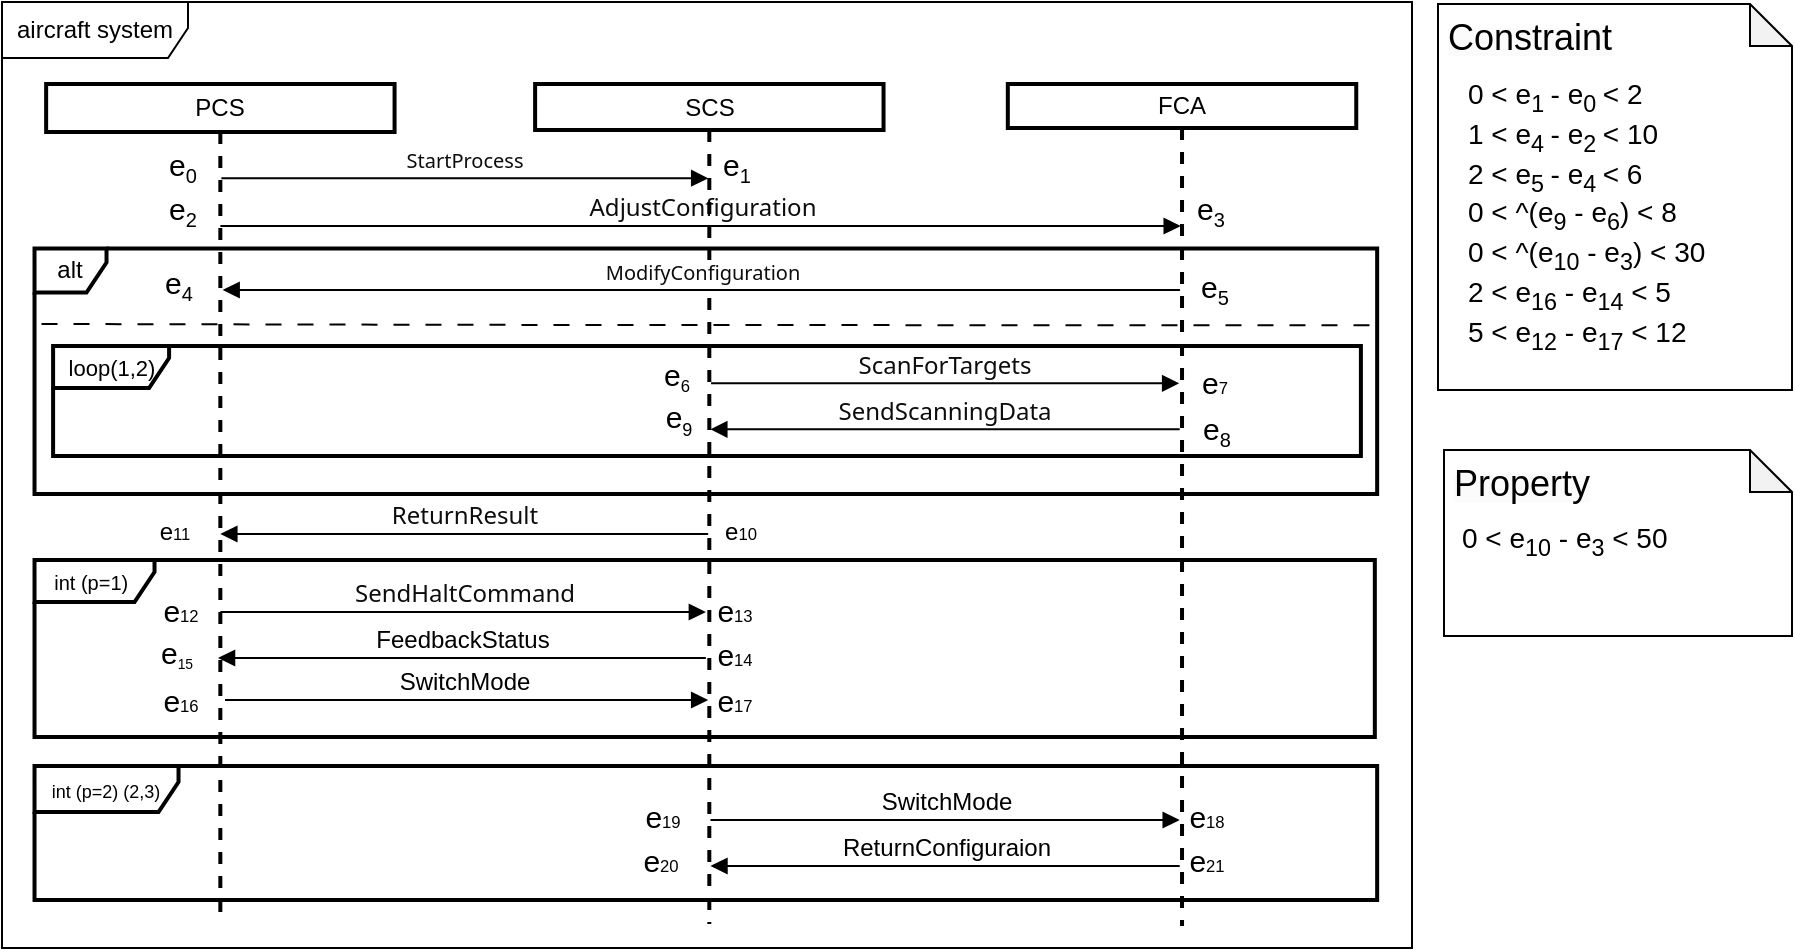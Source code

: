 <mxfile version="24.2.2" type="github">
  <diagram name="第 1 页" id="c80qtbVcW2XtqcBtCqUT">
    <mxGraphModel dx="1048" dy="709" grid="0" gridSize="10" guides="1" tooltips="1" connect="1" arrows="1" fold="1" page="1" pageScale="1" pageWidth="1169" pageHeight="1654" background="none" math="0" shadow="0">
      <root>
        <mxCell id="0" />
        <mxCell id="1" parent="0" />
        <mxCell id="szJbZIXFLGDCfIFP24Zg-366" value="" style="group" vertex="1" connectable="0" parent="1">
          <mxGeometry x="743" y="78" width="177" height="193" as="geometry" />
        </mxCell>
        <mxCell id="szJbZIXFLGDCfIFP24Zg-367" value="" style="shape=note;whiteSpace=wrap;html=1;backgroundOutline=1;darkOpacity=0.05;size=21;" vertex="1" parent="szJbZIXFLGDCfIFP24Zg-366">
          <mxGeometry width="177" height="193" as="geometry" />
        </mxCell>
        <mxCell id="szJbZIXFLGDCfIFP24Zg-368" value="&lt;span style=&quot;color: rgb(0, 0, 0); font-family: Helvetica; font-style: normal; font-variant-ligatures: normal; font-variant-caps: normal; font-weight: 400; letter-spacing: normal; orphans: 2; text-align: left; text-indent: 0px; text-transform: none; widows: 2; word-spacing: 0px; -webkit-text-stroke-width: 0px; white-space: nowrap; background-color: rgb(251, 251, 251); text-decoration-thickness: initial; text-decoration-style: initial; text-decoration-color: initial; float: none; display: inline !important;&quot;&gt;&lt;font style=&quot;font-size: 18px;&quot;&gt;Constraint&lt;/font&gt;&lt;/span&gt;" style="text;whiteSpace=wrap;html=1;" vertex="1" parent="szJbZIXFLGDCfIFP24Zg-366">
          <mxGeometry x="3.001" y="0.003" width="78" height="46.47" as="geometry" />
        </mxCell>
        <mxCell id="szJbZIXFLGDCfIFP24Zg-369" value="&lt;font style=&quot;font-size: 14px;&quot;&gt;&lt;font style=&quot;font-size: 14px;&quot;&gt;0&lt;/font&gt;&lt;font style=&quot;font-size: 14px;&quot;&gt; &amp;lt; &lt;/font&gt;&lt;font style=&quot;font-size: 14px;&quot;&gt;e&lt;/font&gt;&lt;sub style=&quot;&quot;&gt;1&amp;nbsp;&lt;/sub&gt;&lt;font style=&quot;font-size: 14px;&quot;&gt;-&lt;/font&gt; &lt;font style=&quot;font-size: 14px;&quot;&gt;e&lt;/font&gt;&lt;sub style=&quot;&quot;&gt;0&amp;nbsp;&lt;/sub&gt;&amp;lt; &lt;font style=&quot;font-size: 14px;&quot;&gt;2&lt;br&gt;&lt;/font&gt;1 &amp;lt; &lt;font style=&quot;font-size: 14px;&quot;&gt;e&lt;/font&gt;&lt;sub style=&quot;&quot;&gt;4&amp;nbsp;&lt;/sub&gt;- &lt;font style=&quot;font-size: 14px;&quot;&gt;e&lt;/font&gt;&lt;sub style=&quot;&quot;&gt;2&amp;nbsp;&lt;/sub&gt;&amp;lt; &lt;font style=&quot;font-size: 14px;&quot;&gt;10&lt;/font&gt;&lt;br&gt;2 &amp;lt; e&lt;sub style=&quot;&quot;&gt;5&amp;nbsp;&lt;/sub&gt;- e&lt;sub style=&quot;&quot;&gt;4&amp;nbsp;&lt;/sub&gt;&amp;lt; 6&lt;br&gt;0 &amp;lt; ^(e&lt;sub style=&quot;&quot;&gt;9&lt;/sub&gt;&amp;nbsp;- e&lt;sub style=&quot;&quot;&gt;6&lt;/sub&gt;) &amp;lt; 8&lt;/font&gt;&lt;div style=&quot;font-size: 14px;&quot;&gt;&lt;font style=&quot;font-size: 14px;&quot;&gt;0 &amp;lt; ^(e&lt;sub&gt;10&lt;/sub&gt;&amp;nbsp;- e&lt;sub style=&quot;&quot;&gt;3&lt;/sub&gt;) &amp;lt; 30&lt;/font&gt;&lt;div style=&quot;&quot;&gt;&lt;font style=&quot;font-size: 14px;&quot;&gt;2 &amp;lt; e&lt;sub&gt;16&lt;/sub&gt;&amp;nbsp;- e&lt;sub style=&quot;&quot;&gt;14&lt;/sub&gt;&amp;nbsp;&amp;lt; 5&lt;/font&gt;&lt;div style=&quot;&quot;&gt;&lt;font style=&quot;font-size: 14px;&quot;&gt;5 &amp;lt; e&lt;sub style=&quot;&quot;&gt;12&lt;/sub&gt;&amp;nbsp;- e&lt;sub style=&quot;&quot;&gt;17&lt;/sub&gt;&amp;nbsp;&amp;lt; 12&lt;/font&gt;&lt;br&gt;&lt;/div&gt;&lt;/div&gt;&lt;/div&gt;" style="text;align=left;verticalAlign=top;rounded=0;horizontal=1;fontSize=10;html=1;" vertex="1" parent="szJbZIXFLGDCfIFP24Zg-366">
          <mxGeometry x="13" y="29.998" width="116" height="140.701" as="geometry" />
        </mxCell>
        <mxCell id="szJbZIXFLGDCfIFP24Zg-363" value="" style="shape=note;whiteSpace=wrap;html=1;backgroundOutline=1;darkOpacity=0.05;size=21;" vertex="1" parent="1">
          <mxGeometry x="746" y="301" width="174" height="93" as="geometry" />
        </mxCell>
        <mxCell id="szJbZIXFLGDCfIFP24Zg-364" value="&lt;span style=&quot;color: rgb(0, 0, 0); font-family: Helvetica; font-style: normal; font-variant-ligatures: normal; font-variant-caps: normal; font-weight: 400; letter-spacing: normal; orphans: 2; text-align: left; text-indent: 0px; text-transform: none; widows: 2; word-spacing: 0px; -webkit-text-stroke-width: 0px; white-space: nowrap; background-color: rgb(251, 251, 251); text-decoration-thickness: initial; text-decoration-style: initial; text-decoration-color: initial; float: none; display: inline !important;&quot;&gt;&lt;font style=&quot;font-size: 18px;&quot;&gt;Property&lt;/font&gt;&lt;/span&gt;" style="text;whiteSpace=wrap;html=1;" vertex="1" parent="1">
          <mxGeometry x="749" y="301" width="78" height="29" as="geometry" />
        </mxCell>
        <mxCell id="szJbZIXFLGDCfIFP24Zg-365" value="&lt;div style=&quot;font-size: 14px;&quot;&gt;&lt;div&gt;0 &amp;lt; e&lt;sub&gt;10&lt;/sub&gt;&lt;span style=&quot;&quot;&gt;&amp;nbsp;&lt;/span&gt;- e&lt;span style=&quot;&quot;&gt;&lt;sub style=&quot;&quot;&gt;3&lt;/sub&gt;&lt;/span&gt;&amp;nbsp;&amp;lt; 50&lt;div&gt;&lt;br&gt;&lt;/div&gt;&lt;/div&gt;&lt;/div&gt;" style="text;align=left;verticalAlign=top;rounded=0;horizontal=1;fontSize=10;html=1;" vertex="1" parent="1">
          <mxGeometry x="753" y="330.25" width="116" height="34.5" as="geometry" />
        </mxCell>
        <mxCell id="szJbZIXFLGDCfIFP24Zg-388" value="" style="group;strokeWidth=2;" vertex="1" connectable="0" parent="1">
          <mxGeometry x="25" y="77" width="705" height="473" as="geometry" />
        </mxCell>
        <mxCell id="szJbZIXFLGDCfIFP24Zg-320" value="aircraft system" style="shape=umlFrame;whiteSpace=wrap;html=1;pointerEvents=0;width=93;height=28;" vertex="1" parent="szJbZIXFLGDCfIFP24Zg-388">
          <mxGeometry width="705" height="473" as="geometry" />
        </mxCell>
        <mxCell id="szJbZIXFLGDCfIFP24Zg-321" value="PCS" style="shape=umlLifeline;perimeter=lifelinePerimeter;whiteSpace=wrap;html=1;container=1;dropTarget=0;collapsible=0;recursiveResize=0;outlineConnect=0;portConstraint=eastwest;newEdgeStyle={&quot;curved&quot;:0,&quot;rounded&quot;:0};size=24;strokeWidth=2;" vertex="1" parent="szJbZIXFLGDCfIFP24Zg-388">
          <mxGeometry x="22.068" y="41" width="174.217" height="420" as="geometry" />
        </mxCell>
        <mxCell id="szJbZIXFLGDCfIFP24Zg-322" value="FCA" style="shape=umlLifeline;perimeter=lifelinePerimeter;whiteSpace=wrap;html=1;container=1;dropTarget=0;collapsible=0;recursiveResize=0;outlineConnect=0;portConstraint=eastwest;newEdgeStyle={&quot;curved&quot;:0,&quot;rounded&quot;:0};size=22;strokeWidth=2;" vertex="1" parent="szJbZIXFLGDCfIFP24Zg-388">
          <mxGeometry x="502.908" y="41" width="174.217" height="421" as="geometry" />
        </mxCell>
        <mxCell id="szJbZIXFLGDCfIFP24Zg-323" value="&lt;span style=&quot;color: rgb(13, 13, 13); font-family: Söhne, ui-sans-serif, system-ui, -apple-system, &amp;quot;Segoe UI&amp;quot;, Roboto, Ubuntu, Cantarell, &amp;quot;Noto Sans&amp;quot;, sans-serif, &amp;quot;Helvetica Neue&amp;quot;, Arial, &amp;quot;Apple Color Emoji&amp;quot;, &amp;quot;Segoe UI Emoji&amp;quot;, &amp;quot;Segoe UI Symbol&amp;quot;, &amp;quot;Noto Color Emoji&amp;quot;; text-align: left; white-space: pre-wrap;&quot;&gt;&lt;font style=&quot;font-size: 12px;&quot;&gt;AdjustConfiguration&lt;/font&gt;&lt;/span&gt;" style="html=1;verticalAlign=bottom;endArrow=block;curved=0;rounded=0;" edge="1" parent="szJbZIXFLGDCfIFP24Zg-388">
          <mxGeometry x="0.001" width="80" relative="1" as="geometry">
            <mxPoint x="109.181" y="112" as="sourcePoint" />
            <mxPoint x="589.354" y="112" as="targetPoint" />
            <mxPoint as="offset" />
          </mxGeometry>
        </mxCell>
        <mxCell id="szJbZIXFLGDCfIFP24Zg-324" value="&lt;div style=&quot;text-align: left;&quot;&gt;&lt;font size=&quot;1&quot; face=&quot;Söhne, ui-sans-serif, system-ui, -apple-system, Segoe UI, Roboto, Ubuntu, Cantarell, Noto Sans, sans-serif, Helvetica Neue, Arial, Apple Color Emoji, Segoe UI Emoji, Segoe UI Symbol, Noto Color Emoji&quot; color=&quot;#0d0d0d&quot;&gt;&lt;span style=&quot;white-space: pre-wrap;&quot;&gt;StartProcess&lt;/span&gt;&lt;/font&gt;&lt;br&gt;&lt;/div&gt;" style="html=1;verticalAlign=bottom;endArrow=block;curved=0;rounded=0;" edge="1" parent="szJbZIXFLGDCfIFP24Zg-388" source="szJbZIXFLGDCfIFP24Zg-321">
          <mxGeometry width="80" relative="1" as="geometry">
            <mxPoint x="105.379" y="88.12" as="sourcePoint" />
            <mxPoint x="353.081" y="88.12" as="targetPoint" />
          </mxGeometry>
        </mxCell>
        <mxCell id="szJbZIXFLGDCfIFP24Zg-325" value="&lt;span style=&quot;color: rgb(13, 13, 13); font-family: Söhne, ui-sans-serif, system-ui, -apple-system, &amp;quot;Segoe UI&amp;quot;, Roboto, Ubuntu, Cantarell, &amp;quot;Noto Sans&amp;quot;, sans-serif, &amp;quot;Helvetica Neue&amp;quot;, Arial, &amp;quot;Apple Color Emoji&amp;quot;, &amp;quot;Segoe UI Emoji&amp;quot;, &amp;quot;Segoe UI Symbol&amp;quot;, &amp;quot;Noto Color Emoji&amp;quot;; text-align: left; white-space: pre-wrap;&quot;&gt;&lt;font style=&quot;font-size: 12px;&quot;&gt;ScanForTargets&lt;/font&gt;&lt;/span&gt;" style="html=1;verticalAlign=bottom;endArrow=block;curved=0;rounded=0;" edge="1" parent="szJbZIXFLGDCfIFP24Zg-388">
          <mxGeometry x="-0.004" width="80" relative="1" as="geometry">
            <mxPoint x="354.533" y="190.67" as="sourcePoint" />
            <mxPoint x="588.565" y="190.67" as="targetPoint" />
            <mxPoint as="offset" />
          </mxGeometry>
        </mxCell>
        <mxCell id="szJbZIXFLGDCfIFP24Zg-326" value="&lt;span style=&quot;color: rgb(13, 13, 13); font-family: Söhne, ui-sans-serif, system-ui, -apple-system, &amp;quot;Segoe UI&amp;quot;, Roboto, Ubuntu, Cantarell, &amp;quot;Noto Sans&amp;quot;, sans-serif, &amp;quot;Helvetica Neue&amp;quot;, Arial, &amp;quot;Apple Color Emoji&amp;quot;, &amp;quot;Segoe UI Emoji&amp;quot;, &amp;quot;Segoe UI Symbol&amp;quot;, &amp;quot;Noto Color Emoji&amp;quot;; text-align: left; white-space: pre-wrap;&quot;&gt;&lt;font style=&quot;font-size: 12px;&quot;&gt;ReturnResult&lt;/font&gt;&lt;/span&gt;" style="html=1;verticalAlign=bottom;endArrow=block;curved=0;rounded=0;" edge="1" parent="szJbZIXFLGDCfIFP24Zg-388">
          <mxGeometry x="0.004" width="80" relative="1" as="geometry">
            <mxPoint x="353.081" y="266" as="sourcePoint" />
            <mxPoint x="109.176" y="266" as="targetPoint" />
            <mxPoint as="offset" />
          </mxGeometry>
        </mxCell>
        <mxCell id="szJbZIXFLGDCfIFP24Zg-327" value="&lt;font style=&quot;font-size: 10px;&quot;&gt;int (p=1)&amp;nbsp;&lt;/font&gt;" style="shape=umlFrame;whiteSpace=wrap;html=1;pointerEvents=0;width=60;height=21;strokeWidth=2;" vertex="1" parent="szJbZIXFLGDCfIFP24Zg-388">
          <mxGeometry x="16.26" y="279" width="670.157" height="88.5" as="geometry" />
        </mxCell>
        <mxCell id="szJbZIXFLGDCfIFP24Zg-328" value="&lt;font style=&quot;font-size: 12px;&quot;&gt;FeedbackStatus&lt;/font&gt;" style="html=1;verticalAlign=bottom;endArrow=block;curved=0;rounded=0;exitX=0.059;exitY=0.567;exitDx=0;exitDy=0;exitPerimeter=0;" edge="1" parent="szJbZIXFLGDCfIFP24Zg-388">
          <mxGeometry x="0.0" width="80" relative="1" as="geometry">
            <mxPoint x="351.926" y="327.992" as="sourcePoint" />
            <mxPoint x="108.015" y="328" as="targetPoint" />
            <mxPoint as="offset" />
          </mxGeometry>
        </mxCell>
        <mxCell id="szJbZIXFLGDCfIFP24Zg-329" value="&lt;font style=&quot;font-size: 12px;&quot;&gt;SwitchMode&lt;/font&gt;" style="html=1;verticalAlign=bottom;endArrow=block;curved=0;rounded=0;" edge="1" parent="szJbZIXFLGDCfIFP24Zg-388">
          <mxGeometry x="-0.006" width="80" relative="1" as="geometry">
            <mxPoint x="111.499" y="349" as="sourcePoint" />
            <mxPoint x="353.081" y="349" as="targetPoint" />
            <mxPoint as="offset" />
          </mxGeometry>
        </mxCell>
        <mxCell id="szJbZIXFLGDCfIFP24Zg-330" value="SCS" style="shape=umlLifeline;perimeter=lifelinePerimeter;whiteSpace=wrap;html=1;container=1;dropTarget=0;collapsible=0;recursiveResize=0;outlineConnect=0;portConstraint=eastwest;newEdgeStyle={&quot;curved&quot;:0,&quot;rounded&quot;:0};size=23;strokeWidth=2;" vertex="1" parent="szJbZIXFLGDCfIFP24Zg-388">
          <mxGeometry x="266.553" y="41" width="174.217" height="420" as="geometry" />
        </mxCell>
        <mxCell id="szJbZIXFLGDCfIFP24Zg-331" value="&lt;span style=&quot;text-align: left;&quot;&gt;&lt;font style=&quot;&quot;&gt;&lt;font size=&quot;1&quot; face=&quot;Söhne, ui-sans-serif, system-ui, -apple-system, Segoe UI, Roboto, Ubuntu, Cantarell, Noto Sans, sans-serif, Helvetica Neue, Arial, Apple Color Emoji, Segoe UI Emoji, Segoe UI Symbol, Noto Color Emoji&quot; color=&quot;#0d0d0d&quot;&gt;&lt;span style=&quot;white-space: pre-wrap;&quot;&gt;ModifyConfiguration&lt;/span&gt;&lt;/font&gt;&lt;/font&gt;&lt;/span&gt;" style="html=1;verticalAlign=bottom;endArrow=none;curved=0;rounded=0;startArrow=block;startFill=1;endFill=0;" edge="1" parent="szJbZIXFLGDCfIFP24Zg-388" target="szJbZIXFLGDCfIFP24Zg-322">
          <mxGeometry width="80" relative="1" as="geometry">
            <mxPoint x="110.338" y="144" as="sourcePoint" />
            <mxPoint x="450.643" y="144" as="targetPoint" />
          </mxGeometry>
        </mxCell>
        <mxCell id="szJbZIXFLGDCfIFP24Zg-332" value="alt" style="shape=umlFrame;whiteSpace=wrap;html=1;pointerEvents=0;width=36;height=22;strokeWidth=2;" vertex="1" parent="szJbZIXFLGDCfIFP24Zg-388">
          <mxGeometry x="16.26" y="123.25" width="671.318" height="122.75" as="geometry" />
        </mxCell>
        <mxCell id="szJbZIXFLGDCfIFP24Zg-333" value="&lt;span style=&quot;color: rgb(13, 13, 13); font-family: Söhne, ui-sans-serif, system-ui, -apple-system, &amp;quot;Segoe UI&amp;quot;, Roboto, Ubuntu, Cantarell, &amp;quot;Noto Sans&amp;quot;, sans-serif, &amp;quot;Helvetica Neue&amp;quot;, Arial, &amp;quot;Apple Color Emoji&amp;quot;, &amp;quot;Segoe UI Emoji&amp;quot;, &amp;quot;Segoe UI Symbol&amp;quot;, &amp;quot;Noto Color Emoji&amp;quot;; text-align: left; white-space: pre-wrap;&quot;&gt;&lt;font style=&quot;font-size: 12px;&quot;&gt;SendScanningData&lt;/font&gt;&lt;/span&gt;" style="html=1;verticalAlign=bottom;endArrow=block;curved=0;rounded=0;" edge="1" parent="szJbZIXFLGDCfIFP24Zg-388" target="szJbZIXFLGDCfIFP24Zg-330">
          <mxGeometry width="80" relative="1" as="geometry">
            <mxPoint x="588.855" y="213.67" as="sourcePoint" />
            <mxPoint x="417.228" y="213.67" as="targetPoint" />
          </mxGeometry>
        </mxCell>
        <mxCell id="szJbZIXFLGDCfIFP24Zg-334" value="" style="endArrow=none;dashed=1;html=1;rounded=0;exitX=-0.003;exitY=0.275;exitDx=0;exitDy=0;exitPerimeter=0;entryX=1.001;entryY=0.313;entryDx=0;entryDy=0;entryPerimeter=0;dashPattern=8 8;strokeWidth=1;" edge="1" parent="szJbZIXFLGDCfIFP24Zg-388" target="szJbZIXFLGDCfIFP24Zg-332">
          <mxGeometry width="50" height="50" relative="1" as="geometry">
            <mxPoint x="19.745" y="160.995" as="sourcePoint" />
            <mxPoint x="511.038" y="161" as="targetPoint" />
            <Array as="points">
              <mxPoint x="279.909" y="161.49" />
            </Array>
          </mxGeometry>
        </mxCell>
        <mxCell id="szJbZIXFLGDCfIFP24Zg-335" value="&lt;font style=&quot;font-size: 11px;&quot;&gt;loop(1,2)&lt;/font&gt;" style="shape=umlFrame;whiteSpace=wrap;html=1;pointerEvents=0;width=58;height=21;strokeWidth=2;" vertex="1" parent="szJbZIXFLGDCfIFP24Zg-388">
          <mxGeometry x="25.552" y="172" width="653.896" height="55" as="geometry" />
        </mxCell>
        <mxCell id="szJbZIXFLGDCfIFP24Zg-336" value="&lt;font style=&quot;font-size: 9px;&quot;&gt;int (p=2)&amp;nbsp;(2,3)&lt;/font&gt;" style="shape=umlFrame;whiteSpace=wrap;html=1;pointerEvents=0;width=72;height=23;strokeWidth=2;" vertex="1" parent="szJbZIXFLGDCfIFP24Zg-388">
          <mxGeometry x="16.26" y="382" width="671.318" height="67" as="geometry" />
        </mxCell>
        <mxCell id="szJbZIXFLGDCfIFP24Zg-337" value="&lt;font style=&quot;font-size: 12px;&quot;&gt;SwitchMode&lt;/font&gt;" style="html=1;verticalAlign=bottom;endArrow=block;curved=0;rounded=0;" edge="1" parent="szJbZIXFLGDCfIFP24Zg-388">
          <mxGeometry x="0.003" width="80" relative="1" as="geometry">
            <mxPoint x="354.242" y="409" as="sourcePoint" />
            <mxPoint x="588.855" y="409" as="targetPoint" />
            <mxPoint as="offset" />
          </mxGeometry>
        </mxCell>
        <mxCell id="szJbZIXFLGDCfIFP24Zg-338" value="&lt;font style=&quot;font-size: 12px;&quot;&gt;ReturnConfiguraion&lt;/font&gt;" style="html=1;verticalAlign=bottom;endArrow=block;curved=0;rounded=0;" edge="1" parent="szJbZIXFLGDCfIFP24Zg-388">
          <mxGeometry x="-0.004" width="80" relative="1" as="geometry">
            <mxPoint x="588.855" y="432" as="sourcePoint" />
            <mxPoint x="354.242" y="432" as="targetPoint" />
            <mxPoint as="offset" />
          </mxGeometry>
        </mxCell>
        <mxCell id="szJbZIXFLGDCfIFP24Zg-339" value="&lt;font style=&quot;font-size: 15px;&quot;&gt;e&lt;/font&gt;&lt;sub&gt;0&lt;/sub&gt;" style="text;html=1;align=center;verticalAlign=middle;resizable=0;points=[];autosize=1;strokeColor=none;fillColor=none;" vertex="1" parent="szJbZIXFLGDCfIFP24Zg-388">
          <mxGeometry x="74.333" y="67" width="32" height="32" as="geometry" />
        </mxCell>
        <mxCell id="szJbZIXFLGDCfIFP24Zg-340" value="&lt;font style=&quot;font-size: 15px;&quot;&gt;e&lt;/font&gt;&lt;sub&gt;1&lt;/sub&gt;" style="text;html=1;align=center;verticalAlign=middle;resizable=0;points=[];autosize=1;strokeColor=none;fillColor=none;" vertex="1" parent="szJbZIXFLGDCfIFP24Zg-388">
          <mxGeometry x="350.758" y="67" width="32" height="32" as="geometry" />
        </mxCell>
        <mxCell id="szJbZIXFLGDCfIFP24Zg-341" value="&lt;font style=&quot;font-size: 15px;&quot;&gt;e&lt;/font&gt;&lt;sub&gt;2&lt;/sub&gt;" style="text;html=1;align=center;verticalAlign=middle;resizable=0;points=[];autosize=1;strokeColor=none;fillColor=none;" vertex="1" parent="szJbZIXFLGDCfIFP24Zg-388">
          <mxGeometry x="74.333" y="89" width="32" height="32" as="geometry" />
        </mxCell>
        <mxCell id="szJbZIXFLGDCfIFP24Zg-342" value="&lt;font style=&quot;font-size: 15px;&quot;&gt;e&lt;/font&gt;&lt;sub&gt;3&lt;/sub&gt;" style="text;html=1;align=center;verticalAlign=middle;resizable=0;points=[];autosize=1;strokeColor=none;fillColor=none;" vertex="1" parent="szJbZIXFLGDCfIFP24Zg-388">
          <mxGeometry x="587.694" y="89" width="32" height="32" as="geometry" />
        </mxCell>
        <mxCell id="szJbZIXFLGDCfIFP24Zg-343" value="&lt;font style=&quot;font-size: 15px;&quot;&gt;e&lt;/font&gt;&lt;sub&gt;4&lt;/sub&gt;" style="text;html=1;align=center;verticalAlign=middle;resizable=0;points=[];autosize=1;strokeColor=none;fillColor=none;" vertex="1" parent="szJbZIXFLGDCfIFP24Zg-388">
          <mxGeometry x="72.01" y="126" width="32" height="32" as="geometry" />
        </mxCell>
        <mxCell id="szJbZIXFLGDCfIFP24Zg-344" value="&lt;font style=&quot;font-size: 15px;&quot;&gt;e&lt;/font&gt;&lt;sub&gt;5&lt;/sub&gt;" style="text;html=1;align=center;verticalAlign=middle;resizable=0;points=[];autosize=1;strokeColor=none;fillColor=none;" vertex="1" parent="szJbZIXFLGDCfIFP24Zg-388">
          <mxGeometry x="590.016" y="128" width="32" height="32" as="geometry" />
        </mxCell>
        <mxCell id="szJbZIXFLGDCfIFP24Zg-345" value="&lt;font style=&quot;font-size: 15px;&quot;&gt;e&lt;/font&gt;&lt;span style=&quot;font-size: 10px;&quot;&gt;&lt;sub&gt;6&lt;/sub&gt;&lt;/span&gt;" style="text;html=1;align=center;verticalAlign=middle;resizable=0;points=[];autosize=1;strokeColor=none;fillColor=none;" vertex="1" parent="szJbZIXFLGDCfIFP24Zg-388">
          <mxGeometry x="321.722" y="171" width="31" height="31" as="geometry" />
        </mxCell>
        <mxCell id="szJbZIXFLGDCfIFP24Zg-346" value="&lt;font style=&quot;font-size: 15px;&quot;&gt;e&lt;/font&gt;&lt;span style=&quot;font-size: 8.333px;&quot;&gt;7&lt;/span&gt;" style="text;html=1;align=center;verticalAlign=middle;resizable=0;points=[];autosize=1;strokeColor=none;fillColor=none;" vertex="1" parent="szJbZIXFLGDCfIFP24Zg-388">
          <mxGeometry x="590.597" y="175" width="31" height="30" as="geometry" />
        </mxCell>
        <mxCell id="szJbZIXFLGDCfIFP24Zg-347" value="&lt;font style=&quot;&quot;&gt;&lt;span style=&quot;font-size: 15px;&quot;&gt;e&lt;/span&gt;&lt;sub style=&quot;&quot;&gt;&lt;font style=&quot;font-size: 10px;&quot;&gt;8&lt;/font&gt;&lt;/sub&gt;&lt;/font&gt;" style="text;html=1;align=center;verticalAlign=middle;resizable=0;points=[];autosize=1;strokeColor=none;fillColor=none;" vertex="1" parent="szJbZIXFLGDCfIFP24Zg-388">
          <mxGeometry x="590.597" y="199" width="32" height="32" as="geometry" />
        </mxCell>
        <mxCell id="szJbZIXFLGDCfIFP24Zg-348" value="&lt;font style=&quot;font-size: 15px;&quot;&gt;e&lt;/font&gt;&lt;sub style=&quot;&quot;&gt;&lt;font style=&quot;font-size: 9px;&quot;&gt;9&lt;/font&gt;&lt;/sub&gt;" style="text;html=1;align=center;verticalAlign=middle;resizable=0;points=[];autosize=1;strokeColor=none;fillColor=none;" vertex="1" parent="szJbZIXFLGDCfIFP24Zg-388">
          <mxGeometry x="322.883" y="193" width="31" height="32" as="geometry" />
        </mxCell>
        <mxCell id="szJbZIXFLGDCfIFP24Zg-349" value="e&lt;span style=&quot;font-size: 8.333px;&quot;&gt;10&lt;/span&gt;" style="text;html=1;align=center;verticalAlign=middle;resizable=0;points=[];autosize=1;strokeColor=none;fillColor=none;" vertex="1" parent="szJbZIXFLGDCfIFP24Zg-388">
          <mxGeometry x="351.919" y="252" width="34" height="26" as="geometry" />
        </mxCell>
        <mxCell id="szJbZIXFLGDCfIFP24Zg-350" value="e&lt;span style=&quot;font-size: 8.333px;&quot;&gt;11&lt;/span&gt;" style="text;html=1;align=center;verticalAlign=middle;resizable=0;points=[];autosize=1;strokeColor=none;fillColor=none;" vertex="1" parent="szJbZIXFLGDCfIFP24Zg-388">
          <mxGeometry x="69.687" y="252" width="33" height="26" as="geometry" />
        </mxCell>
        <mxCell id="szJbZIXFLGDCfIFP24Zg-351" value="&lt;font style=&quot;font-size: 15px;&quot;&gt;e&lt;/font&gt;&lt;span style=&quot;font-size: 8.333px;&quot;&gt;12&lt;/span&gt;" style="text;html=1;align=center;verticalAlign=middle;resizable=0;points=[];autosize=1;strokeColor=none;fillColor=none;" vertex="1" parent="szJbZIXFLGDCfIFP24Zg-388">
          <mxGeometry x="70.848" y="289.25" width="36" height="30" as="geometry" />
        </mxCell>
        <mxCell id="szJbZIXFLGDCfIFP24Zg-352" value="&lt;font style=&quot;font-size: 15px;&quot;&gt;e&lt;/font&gt;&lt;span style=&quot;font-size: 8.333px;&quot;&gt;13&lt;/span&gt;" style="text;html=1;align=center;verticalAlign=middle;resizable=0;points=[];autosize=1;strokeColor=none;fillColor=none;" vertex="1" parent="szJbZIXFLGDCfIFP24Zg-388">
          <mxGeometry x="348.435" y="289.25" width="36" height="30" as="geometry" />
        </mxCell>
        <mxCell id="szJbZIXFLGDCfIFP24Zg-353" value="&lt;font style=&quot;font-size: 15px;&quot;&gt;e&lt;/font&gt;&lt;span style=&quot;font-size: 8.333px;&quot;&gt;14&lt;/span&gt;" style="text;html=1;align=center;verticalAlign=middle;resizable=0;points=[];autosize=1;strokeColor=none;fillColor=none;" vertex="1" parent="szJbZIXFLGDCfIFP24Zg-388">
          <mxGeometry x="348.435" y="310.5" width="36" height="30" as="geometry" />
        </mxCell>
        <mxCell id="szJbZIXFLGDCfIFP24Zg-354" value="&lt;font style=&quot;font-size: 15px;&quot;&gt;e&lt;/font&gt;&lt;font style=&quot;font-size: 8.333px;&quot;&gt;&lt;sub&gt;15&lt;/sub&gt;&lt;/font&gt;" style="text;html=1;align=center;verticalAlign=middle;resizable=0;points=[];autosize=1;strokeColor=none;fillColor=none;" vertex="1" parent="szJbZIXFLGDCfIFP24Zg-388">
          <mxGeometry x="70.268" y="310.5" width="34" height="30" as="geometry" />
        </mxCell>
        <mxCell id="szJbZIXFLGDCfIFP24Zg-355" value="&lt;font style=&quot;font-size: 15px;&quot;&gt;e&lt;/font&gt;&lt;span style=&quot;font-size: 8.333px;&quot;&gt;16&lt;/span&gt;" style="text;html=1;align=center;verticalAlign=middle;resizable=0;points=[];autosize=1;strokeColor=none;fillColor=none;" vertex="1" parent="szJbZIXFLGDCfIFP24Zg-388">
          <mxGeometry x="70.848" y="334" width="36" height="30" as="geometry" />
        </mxCell>
        <mxCell id="szJbZIXFLGDCfIFP24Zg-356" value="&lt;font style=&quot;font-size: 15px;&quot;&gt;e&lt;/font&gt;&lt;span style=&quot;font-size: 8.333px;&quot;&gt;19&lt;/span&gt;" style="text;html=1;align=center;verticalAlign=middle;resizable=0;points=[];autosize=1;strokeColor=none;fillColor=none;" vertex="1" parent="szJbZIXFLGDCfIFP24Zg-388">
          <mxGeometry x="312.43" y="392" width="36" height="30" as="geometry" />
        </mxCell>
        <mxCell id="szJbZIXFLGDCfIFP24Zg-357" value="&lt;font style=&quot;font-size: 15px;&quot;&gt;e&lt;/font&gt;&lt;span style=&quot;font-size: 8.333px;&quot;&gt;17&lt;/span&gt;" style="text;html=1;align=center;verticalAlign=middle;resizable=0;points=[];autosize=1;strokeColor=none;fillColor=none;" vertex="1" parent="szJbZIXFLGDCfIFP24Zg-388">
          <mxGeometry x="348.435" y="334" width="36" height="30" as="geometry" />
        </mxCell>
        <mxCell id="szJbZIXFLGDCfIFP24Zg-358" value="&lt;font style=&quot;font-size: 15px;&quot;&gt;e&lt;/font&gt;&lt;span style=&quot;font-size: 8.333px;&quot;&gt;18&lt;/span&gt;" style="text;html=1;align=center;verticalAlign=middle;resizable=0;points=[];autosize=1;strokeColor=none;fillColor=none;" vertex="1" parent="szJbZIXFLGDCfIFP24Zg-388">
          <mxGeometry x="584.209" y="392" width="36" height="30" as="geometry" />
        </mxCell>
        <mxCell id="szJbZIXFLGDCfIFP24Zg-359" value="&lt;span style=&quot;color: rgb(13, 13, 13); font-family: Söhne, ui-sans-serif, system-ui, -apple-system, &amp;quot;Segoe UI&amp;quot;, Roboto, Ubuntu, Cantarell, &amp;quot;Noto Sans&amp;quot;, sans-serif, &amp;quot;Helvetica Neue&amp;quot;, Arial, &amp;quot;Apple Color Emoji&amp;quot;, &amp;quot;Segoe UI Emoji&amp;quot;, &amp;quot;Segoe UI Symbol&amp;quot;, &amp;quot;Noto Color Emoji&amp;quot;; text-align: left; white-space: pre-wrap;&quot;&gt;&lt;font style=&quot;font-size: 12px;&quot;&gt;SendHaltCommand&lt;/font&gt;&lt;/span&gt;" style="html=1;verticalAlign=bottom;endArrow=block;curved=0;rounded=0;entryX=0.059;entryY=0.577;entryDx=0;entryDy=0;entryPerimeter=0;" edge="1" parent="szJbZIXFLGDCfIFP24Zg-388">
          <mxGeometry x="-0.001" width="80" relative="1" as="geometry">
            <mxPoint x="109.176" y="305" as="sourcePoint" />
            <mxPoint x="351.926" y="305.002" as="targetPoint" />
            <mxPoint as="offset" />
          </mxGeometry>
        </mxCell>
        <mxCell id="szJbZIXFLGDCfIFP24Zg-360" value="&lt;font style=&quot;font-size: 15px;&quot;&gt;e&lt;/font&gt;&lt;span style=&quot;font-size: 8.333px;&quot;&gt;21&lt;/span&gt;" style="text;html=1;align=center;verticalAlign=middle;resizable=0;points=[];autosize=1;strokeColor=none;fillColor=none;" vertex="1" parent="szJbZIXFLGDCfIFP24Zg-388">
          <mxGeometry x="584.209" y="414" width="36" height="30" as="geometry" />
        </mxCell>
        <mxCell id="szJbZIXFLGDCfIFP24Zg-361" value="&lt;font style=&quot;font-size: 15px;&quot;&gt;e&lt;/font&gt;&lt;span style=&quot;font-size: 8.333px;&quot;&gt;20&lt;/span&gt;" style="text;html=1;align=center;verticalAlign=middle;resizable=0;points=[];autosize=1;strokeColor=none;fillColor=none;" vertex="1" parent="szJbZIXFLGDCfIFP24Zg-388">
          <mxGeometry x="311.269" y="414" width="36" height="30" as="geometry" />
        </mxCell>
      </root>
    </mxGraphModel>
  </diagram>
</mxfile>
